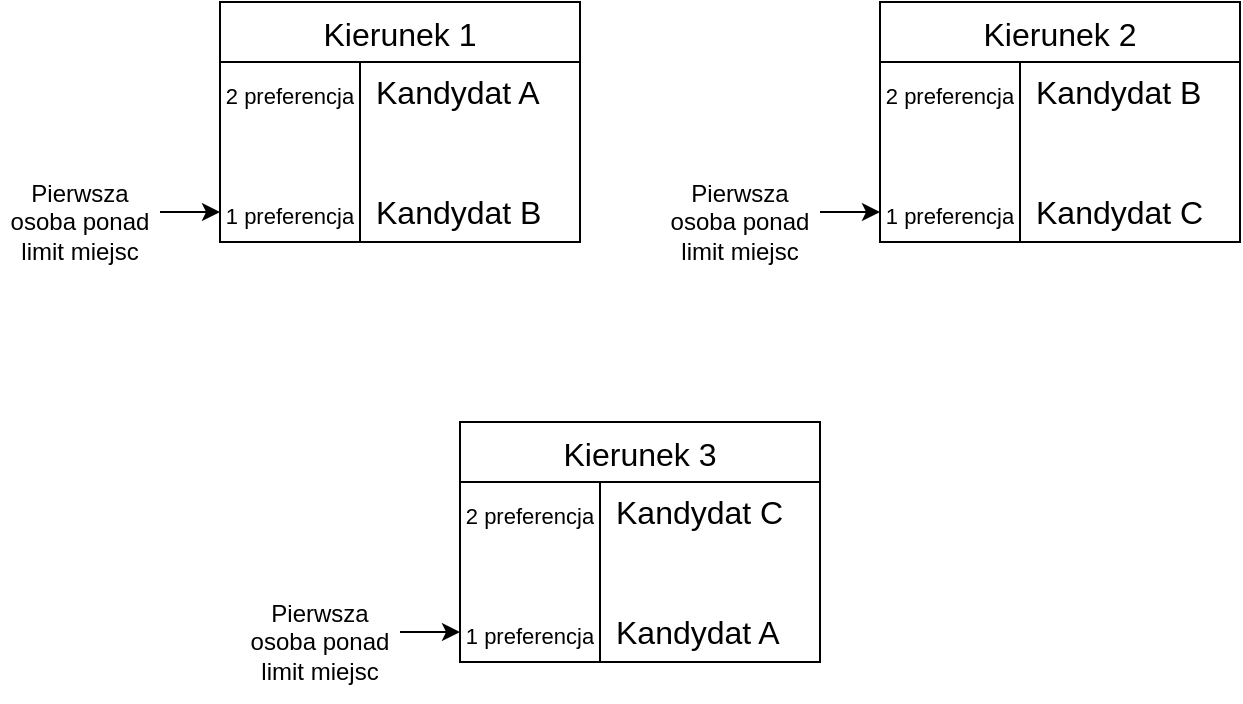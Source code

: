 <mxfile version="22.1.18" type="device">
  <diagram name="Page-1" id="yJg1RCpf2dcKaLlAALri">
    <mxGraphModel dx="1808" dy="626" grid="1" gridSize="10" guides="1" tooltips="1" connect="1" arrows="1" fold="1" page="1" pageScale="1" pageWidth="827" pageHeight="1169" math="0" shadow="0">
      <root>
        <mxCell id="0" />
        <mxCell id="1" parent="0" />
        <mxCell id="uZR4xmGE3PbE84iwXI2c-5" value="Kierunek 1" style="shape=table;startSize=30;container=1;collapsible=0;childLayout=tableLayout;fixedRows=1;rowLines=0;fontStyle=0;strokeColor=default;fontSize=16;" vertex="1" parent="1">
          <mxGeometry x="80" y="40" width="180" height="120" as="geometry" />
        </mxCell>
        <mxCell id="uZR4xmGE3PbE84iwXI2c-6" value="" style="shape=tableRow;horizontal=0;startSize=0;swimlaneHead=0;swimlaneBody=0;top=0;left=0;bottom=0;right=0;collapsible=0;dropTarget=0;fillColor=none;points=[[0,0.5],[1,0.5]];portConstraint=eastwest;strokeColor=inherit;fontSize=16;" vertex="1" parent="uZR4xmGE3PbE84iwXI2c-5">
          <mxGeometry y="30" width="180" height="30" as="geometry" />
        </mxCell>
        <mxCell id="uZR4xmGE3PbE84iwXI2c-7" value="&lt;font style=&quot;font-size: 11px;&quot;&gt;2 preferencja&lt;/font&gt;" style="shape=partialRectangle;html=1;whiteSpace=wrap;connectable=0;fillColor=none;top=0;left=0;bottom=0;right=0;overflow=hidden;pointerEvents=1;strokeColor=inherit;fontSize=16;" vertex="1" parent="uZR4xmGE3PbE84iwXI2c-6">
          <mxGeometry width="70" height="30" as="geometry">
            <mxRectangle width="70" height="30" as="alternateBounds" />
          </mxGeometry>
        </mxCell>
        <mxCell id="uZR4xmGE3PbE84iwXI2c-8" value="Kandydat A" style="shape=partialRectangle;html=1;whiteSpace=wrap;connectable=0;fillColor=none;top=0;left=0;bottom=0;right=0;align=left;spacingLeft=6;overflow=hidden;strokeColor=inherit;fontSize=16;" vertex="1" parent="uZR4xmGE3PbE84iwXI2c-6">
          <mxGeometry x="70" width="110" height="30" as="geometry">
            <mxRectangle width="110" height="30" as="alternateBounds" />
          </mxGeometry>
        </mxCell>
        <mxCell id="uZR4xmGE3PbE84iwXI2c-9" value="" style="shape=tableRow;horizontal=0;startSize=0;swimlaneHead=0;swimlaneBody=0;top=0;left=0;bottom=0;right=0;collapsible=0;dropTarget=0;fillColor=none;points=[[0,0.5],[1,0.5]];portConstraint=eastwest;strokeColor=inherit;fontSize=16;" vertex="1" parent="uZR4xmGE3PbE84iwXI2c-5">
          <mxGeometry y="60" width="180" height="30" as="geometry" />
        </mxCell>
        <mxCell id="uZR4xmGE3PbE84iwXI2c-10" value="" style="shape=partialRectangle;html=1;whiteSpace=wrap;connectable=0;fillColor=none;top=0;left=0;bottom=0;right=0;overflow=hidden;strokeColor=inherit;fontSize=16;" vertex="1" parent="uZR4xmGE3PbE84iwXI2c-9">
          <mxGeometry width="70" height="30" as="geometry">
            <mxRectangle width="70" height="30" as="alternateBounds" />
          </mxGeometry>
        </mxCell>
        <mxCell id="uZR4xmGE3PbE84iwXI2c-11" value="" style="shape=partialRectangle;html=1;whiteSpace=wrap;connectable=0;fillColor=none;top=0;left=0;bottom=0;right=0;align=left;spacingLeft=6;overflow=hidden;strokeColor=inherit;fontSize=16;" vertex="1" parent="uZR4xmGE3PbE84iwXI2c-9">
          <mxGeometry x="70" width="110" height="30" as="geometry">
            <mxRectangle width="110" height="30" as="alternateBounds" />
          </mxGeometry>
        </mxCell>
        <mxCell id="uZR4xmGE3PbE84iwXI2c-12" value="" style="shape=tableRow;horizontal=0;startSize=0;swimlaneHead=0;swimlaneBody=0;top=0;left=0;bottom=0;right=0;collapsible=0;dropTarget=0;fillColor=none;points=[[0,0.5],[1,0.5]];portConstraint=eastwest;strokeColor=inherit;fontSize=16;" vertex="1" parent="uZR4xmGE3PbE84iwXI2c-5">
          <mxGeometry y="90" width="180" height="30" as="geometry" />
        </mxCell>
        <mxCell id="uZR4xmGE3PbE84iwXI2c-13" value="&lt;font style=&quot;font-size: 11px;&quot;&gt;1 preferencja&lt;/font&gt;" style="shape=partialRectangle;html=1;whiteSpace=wrap;connectable=0;fillColor=none;top=0;left=0;bottom=0;right=0;overflow=hidden;strokeColor=inherit;fontSize=16;" vertex="1" parent="uZR4xmGE3PbE84iwXI2c-12">
          <mxGeometry width="70" height="30" as="geometry">
            <mxRectangle width="70" height="30" as="alternateBounds" />
          </mxGeometry>
        </mxCell>
        <mxCell id="uZR4xmGE3PbE84iwXI2c-14" value="Kandydat B" style="shape=partialRectangle;html=1;whiteSpace=wrap;connectable=0;fillColor=none;top=0;left=0;bottom=0;right=0;align=left;spacingLeft=6;overflow=hidden;strokeColor=inherit;fontSize=16;" vertex="1" parent="uZR4xmGE3PbE84iwXI2c-12">
          <mxGeometry x="70" width="110" height="30" as="geometry">
            <mxRectangle width="110" height="30" as="alternateBounds" />
          </mxGeometry>
        </mxCell>
        <mxCell id="uZR4xmGE3PbE84iwXI2c-16" value="" style="shape=image;html=1;verticalAlign=top;verticalLabelPosition=bottom;labelBackgroundColor=#ffffff;imageAspect=0;aspect=fixed;image=https://cdn0.iconfinder.com/data/icons/evericons-24px-vol-1/24/more-vertical-128.png" vertex="1" parent="1">
          <mxGeometry x="155" y="100" width="30" height="30" as="geometry" />
        </mxCell>
        <mxCell id="uZR4xmGE3PbE84iwXI2c-44" value="" style="endArrow=classic;html=1;rounded=0;entryX=0;entryY=0.5;entryDx=0;entryDy=0;" edge="1" parent="1" target="uZR4xmGE3PbE84iwXI2c-12">
          <mxGeometry width="50" height="50" relative="1" as="geometry">
            <mxPoint x="50" y="145" as="sourcePoint" />
            <mxPoint x="60" y="140" as="targetPoint" />
          </mxGeometry>
        </mxCell>
        <UserObject label="Pierwsza osoba ponad limit miejsc" placeholders="1" name="Variable" id="uZR4xmGE3PbE84iwXI2c-46">
          <mxCell style="text;html=1;strokeColor=none;fillColor=none;align=center;verticalAlign=middle;whiteSpace=wrap;overflow=hidden;" vertex="1" parent="1">
            <mxGeometry x="-30" y="120" width="80" height="60" as="geometry" />
          </mxCell>
        </UserObject>
        <mxCell id="uZR4xmGE3PbE84iwXI2c-47" value="Kierunek 2" style="shape=table;startSize=30;container=1;collapsible=0;childLayout=tableLayout;fixedRows=1;rowLines=0;fontStyle=0;strokeColor=default;fontSize=16;" vertex="1" parent="1">
          <mxGeometry x="410" y="40" width="180" height="120" as="geometry" />
        </mxCell>
        <mxCell id="uZR4xmGE3PbE84iwXI2c-48" value="" style="shape=tableRow;horizontal=0;startSize=0;swimlaneHead=0;swimlaneBody=0;top=0;left=0;bottom=0;right=0;collapsible=0;dropTarget=0;fillColor=none;points=[[0,0.5],[1,0.5]];portConstraint=eastwest;strokeColor=inherit;fontSize=16;" vertex="1" parent="uZR4xmGE3PbE84iwXI2c-47">
          <mxGeometry y="30" width="180" height="30" as="geometry" />
        </mxCell>
        <mxCell id="uZR4xmGE3PbE84iwXI2c-49" value="&lt;font style=&quot;font-size: 11px;&quot;&gt;2 preferencja&lt;/font&gt;" style="shape=partialRectangle;html=1;whiteSpace=wrap;connectable=0;fillColor=none;top=0;left=0;bottom=0;right=0;overflow=hidden;pointerEvents=1;strokeColor=inherit;fontSize=16;" vertex="1" parent="uZR4xmGE3PbE84iwXI2c-48">
          <mxGeometry width="70" height="30" as="geometry">
            <mxRectangle width="70" height="30" as="alternateBounds" />
          </mxGeometry>
        </mxCell>
        <mxCell id="uZR4xmGE3PbE84iwXI2c-50" value="Kandydat B" style="shape=partialRectangle;html=1;whiteSpace=wrap;connectable=0;fillColor=none;top=0;left=0;bottom=0;right=0;align=left;spacingLeft=6;overflow=hidden;strokeColor=inherit;fontSize=16;" vertex="1" parent="uZR4xmGE3PbE84iwXI2c-48">
          <mxGeometry x="70" width="110" height="30" as="geometry">
            <mxRectangle width="110" height="30" as="alternateBounds" />
          </mxGeometry>
        </mxCell>
        <mxCell id="uZR4xmGE3PbE84iwXI2c-51" value="" style="shape=tableRow;horizontal=0;startSize=0;swimlaneHead=0;swimlaneBody=0;top=0;left=0;bottom=0;right=0;collapsible=0;dropTarget=0;fillColor=none;points=[[0,0.5],[1,0.5]];portConstraint=eastwest;strokeColor=inherit;fontSize=16;" vertex="1" parent="uZR4xmGE3PbE84iwXI2c-47">
          <mxGeometry y="60" width="180" height="30" as="geometry" />
        </mxCell>
        <mxCell id="uZR4xmGE3PbE84iwXI2c-52" value="" style="shape=partialRectangle;html=1;whiteSpace=wrap;connectable=0;fillColor=none;top=0;left=0;bottom=0;right=0;overflow=hidden;strokeColor=inherit;fontSize=16;" vertex="1" parent="uZR4xmGE3PbE84iwXI2c-51">
          <mxGeometry width="70" height="30" as="geometry">
            <mxRectangle width="70" height="30" as="alternateBounds" />
          </mxGeometry>
        </mxCell>
        <mxCell id="uZR4xmGE3PbE84iwXI2c-53" value="" style="shape=partialRectangle;html=1;whiteSpace=wrap;connectable=0;fillColor=none;top=0;left=0;bottom=0;right=0;align=left;spacingLeft=6;overflow=hidden;strokeColor=inherit;fontSize=16;" vertex="1" parent="uZR4xmGE3PbE84iwXI2c-51">
          <mxGeometry x="70" width="110" height="30" as="geometry">
            <mxRectangle width="110" height="30" as="alternateBounds" />
          </mxGeometry>
        </mxCell>
        <mxCell id="uZR4xmGE3PbE84iwXI2c-54" value="" style="shape=tableRow;horizontal=0;startSize=0;swimlaneHead=0;swimlaneBody=0;top=0;left=0;bottom=0;right=0;collapsible=0;dropTarget=0;fillColor=none;points=[[0,0.5],[1,0.5]];portConstraint=eastwest;strokeColor=inherit;fontSize=16;" vertex="1" parent="uZR4xmGE3PbE84iwXI2c-47">
          <mxGeometry y="90" width="180" height="30" as="geometry" />
        </mxCell>
        <mxCell id="uZR4xmGE3PbE84iwXI2c-55" value="&lt;font style=&quot;font-size: 11px;&quot;&gt;1 preferencja&lt;/font&gt;" style="shape=partialRectangle;html=1;whiteSpace=wrap;connectable=0;fillColor=none;top=0;left=0;bottom=0;right=0;overflow=hidden;strokeColor=inherit;fontSize=16;" vertex="1" parent="uZR4xmGE3PbE84iwXI2c-54">
          <mxGeometry width="70" height="30" as="geometry">
            <mxRectangle width="70" height="30" as="alternateBounds" />
          </mxGeometry>
        </mxCell>
        <mxCell id="uZR4xmGE3PbE84iwXI2c-56" value="Kandydat C" style="shape=partialRectangle;html=1;whiteSpace=wrap;connectable=0;fillColor=none;top=0;left=0;bottom=0;right=0;align=left;spacingLeft=6;overflow=hidden;strokeColor=inherit;fontSize=16;" vertex="1" parent="uZR4xmGE3PbE84iwXI2c-54">
          <mxGeometry x="70" width="110" height="30" as="geometry">
            <mxRectangle width="110" height="30" as="alternateBounds" />
          </mxGeometry>
        </mxCell>
        <mxCell id="uZR4xmGE3PbE84iwXI2c-57" value="" style="shape=image;html=1;verticalAlign=top;verticalLabelPosition=bottom;labelBackgroundColor=#ffffff;imageAspect=0;aspect=fixed;image=https://cdn0.iconfinder.com/data/icons/evericons-24px-vol-1/24/more-vertical-128.png" vertex="1" parent="1">
          <mxGeometry x="485" y="100" width="30" height="30" as="geometry" />
        </mxCell>
        <mxCell id="uZR4xmGE3PbE84iwXI2c-58" value="" style="endArrow=classic;html=1;rounded=0;entryX=0;entryY=0.5;entryDx=0;entryDy=0;" edge="1" parent="1" target="uZR4xmGE3PbE84iwXI2c-54">
          <mxGeometry width="50" height="50" relative="1" as="geometry">
            <mxPoint x="380" y="145" as="sourcePoint" />
            <mxPoint x="390" y="140" as="targetPoint" />
          </mxGeometry>
        </mxCell>
        <UserObject label="Pierwsza osoba ponad limit miejsc" placeholders="1" name="Variable" id="uZR4xmGE3PbE84iwXI2c-59">
          <mxCell style="text;html=1;strokeColor=none;fillColor=none;align=center;verticalAlign=middle;whiteSpace=wrap;overflow=hidden;" vertex="1" parent="1">
            <mxGeometry x="300" y="120" width="80" height="60" as="geometry" />
          </mxCell>
        </UserObject>
        <mxCell id="uZR4xmGE3PbE84iwXI2c-90" value="Kierunek 3" style="shape=table;startSize=30;container=1;collapsible=0;childLayout=tableLayout;fixedRows=1;rowLines=0;fontStyle=0;strokeColor=default;fontSize=16;" vertex="1" parent="1">
          <mxGeometry x="200" y="250" width="180" height="120" as="geometry" />
        </mxCell>
        <mxCell id="uZR4xmGE3PbE84iwXI2c-91" value="" style="shape=tableRow;horizontal=0;startSize=0;swimlaneHead=0;swimlaneBody=0;top=0;left=0;bottom=0;right=0;collapsible=0;dropTarget=0;fillColor=none;points=[[0,0.5],[1,0.5]];portConstraint=eastwest;strokeColor=inherit;fontSize=16;" vertex="1" parent="uZR4xmGE3PbE84iwXI2c-90">
          <mxGeometry y="30" width="180" height="30" as="geometry" />
        </mxCell>
        <mxCell id="uZR4xmGE3PbE84iwXI2c-92" value="&lt;font style=&quot;font-size: 11px;&quot;&gt;2 preferencja&lt;/font&gt;" style="shape=partialRectangle;html=1;whiteSpace=wrap;connectable=0;fillColor=none;top=0;left=0;bottom=0;right=0;overflow=hidden;pointerEvents=1;strokeColor=inherit;fontSize=16;" vertex="1" parent="uZR4xmGE3PbE84iwXI2c-91">
          <mxGeometry width="70" height="30" as="geometry">
            <mxRectangle width="70" height="30" as="alternateBounds" />
          </mxGeometry>
        </mxCell>
        <mxCell id="uZR4xmGE3PbE84iwXI2c-93" value="Kandydat C" style="shape=partialRectangle;html=1;whiteSpace=wrap;connectable=0;fillColor=none;top=0;left=0;bottom=0;right=0;align=left;spacingLeft=6;overflow=hidden;strokeColor=inherit;fontSize=16;" vertex="1" parent="uZR4xmGE3PbE84iwXI2c-91">
          <mxGeometry x="70" width="110" height="30" as="geometry">
            <mxRectangle width="110" height="30" as="alternateBounds" />
          </mxGeometry>
        </mxCell>
        <mxCell id="uZR4xmGE3PbE84iwXI2c-94" value="" style="shape=tableRow;horizontal=0;startSize=0;swimlaneHead=0;swimlaneBody=0;top=0;left=0;bottom=0;right=0;collapsible=0;dropTarget=0;fillColor=none;points=[[0,0.5],[1,0.5]];portConstraint=eastwest;strokeColor=inherit;fontSize=16;" vertex="1" parent="uZR4xmGE3PbE84iwXI2c-90">
          <mxGeometry y="60" width="180" height="30" as="geometry" />
        </mxCell>
        <mxCell id="uZR4xmGE3PbE84iwXI2c-95" value="" style="shape=partialRectangle;html=1;whiteSpace=wrap;connectable=0;fillColor=none;top=0;left=0;bottom=0;right=0;overflow=hidden;strokeColor=inherit;fontSize=16;" vertex="1" parent="uZR4xmGE3PbE84iwXI2c-94">
          <mxGeometry width="70" height="30" as="geometry">
            <mxRectangle width="70" height="30" as="alternateBounds" />
          </mxGeometry>
        </mxCell>
        <mxCell id="uZR4xmGE3PbE84iwXI2c-96" value="" style="shape=partialRectangle;html=1;whiteSpace=wrap;connectable=0;fillColor=none;top=0;left=0;bottom=0;right=0;align=left;spacingLeft=6;overflow=hidden;strokeColor=inherit;fontSize=16;" vertex="1" parent="uZR4xmGE3PbE84iwXI2c-94">
          <mxGeometry x="70" width="110" height="30" as="geometry">
            <mxRectangle width="110" height="30" as="alternateBounds" />
          </mxGeometry>
        </mxCell>
        <mxCell id="uZR4xmGE3PbE84iwXI2c-97" value="" style="shape=tableRow;horizontal=0;startSize=0;swimlaneHead=0;swimlaneBody=0;top=0;left=0;bottom=0;right=0;collapsible=0;dropTarget=0;fillColor=none;points=[[0,0.5],[1,0.5]];portConstraint=eastwest;strokeColor=inherit;fontSize=16;" vertex="1" parent="uZR4xmGE3PbE84iwXI2c-90">
          <mxGeometry y="90" width="180" height="30" as="geometry" />
        </mxCell>
        <mxCell id="uZR4xmGE3PbE84iwXI2c-98" value="&lt;font style=&quot;font-size: 11px;&quot;&gt;1 preferencja&lt;/font&gt;" style="shape=partialRectangle;html=1;whiteSpace=wrap;connectable=0;fillColor=none;top=0;left=0;bottom=0;right=0;overflow=hidden;strokeColor=inherit;fontSize=16;" vertex="1" parent="uZR4xmGE3PbE84iwXI2c-97">
          <mxGeometry width="70" height="30" as="geometry">
            <mxRectangle width="70" height="30" as="alternateBounds" />
          </mxGeometry>
        </mxCell>
        <mxCell id="uZR4xmGE3PbE84iwXI2c-99" value="Kandydat A" style="shape=partialRectangle;html=1;whiteSpace=wrap;connectable=0;fillColor=none;top=0;left=0;bottom=0;right=0;align=left;spacingLeft=6;overflow=hidden;strokeColor=inherit;fontSize=16;" vertex="1" parent="uZR4xmGE3PbE84iwXI2c-97">
          <mxGeometry x="70" width="110" height="30" as="geometry">
            <mxRectangle width="110" height="30" as="alternateBounds" />
          </mxGeometry>
        </mxCell>
        <mxCell id="uZR4xmGE3PbE84iwXI2c-100" value="" style="shape=image;html=1;verticalAlign=top;verticalLabelPosition=bottom;labelBackgroundColor=#ffffff;imageAspect=0;aspect=fixed;image=https://cdn0.iconfinder.com/data/icons/evericons-24px-vol-1/24/more-vertical-128.png" vertex="1" parent="1">
          <mxGeometry x="275" y="310" width="30" height="30" as="geometry" />
        </mxCell>
        <mxCell id="uZR4xmGE3PbE84iwXI2c-101" value="" style="endArrow=classic;html=1;rounded=0;entryX=0;entryY=0.5;entryDx=0;entryDy=0;" edge="1" parent="1" target="uZR4xmGE3PbE84iwXI2c-97">
          <mxGeometry width="50" height="50" relative="1" as="geometry">
            <mxPoint x="170" y="355" as="sourcePoint" />
            <mxPoint x="180" y="350" as="targetPoint" />
          </mxGeometry>
        </mxCell>
        <UserObject label="Pierwsza osoba ponad limit miejsc" placeholders="1" name="Variable" id="uZR4xmGE3PbE84iwXI2c-102">
          <mxCell style="text;html=1;strokeColor=none;fillColor=none;align=center;verticalAlign=middle;whiteSpace=wrap;overflow=hidden;" vertex="1" parent="1">
            <mxGeometry x="90" y="330" width="80" height="60" as="geometry" />
          </mxCell>
        </UserObject>
      </root>
    </mxGraphModel>
  </diagram>
</mxfile>
